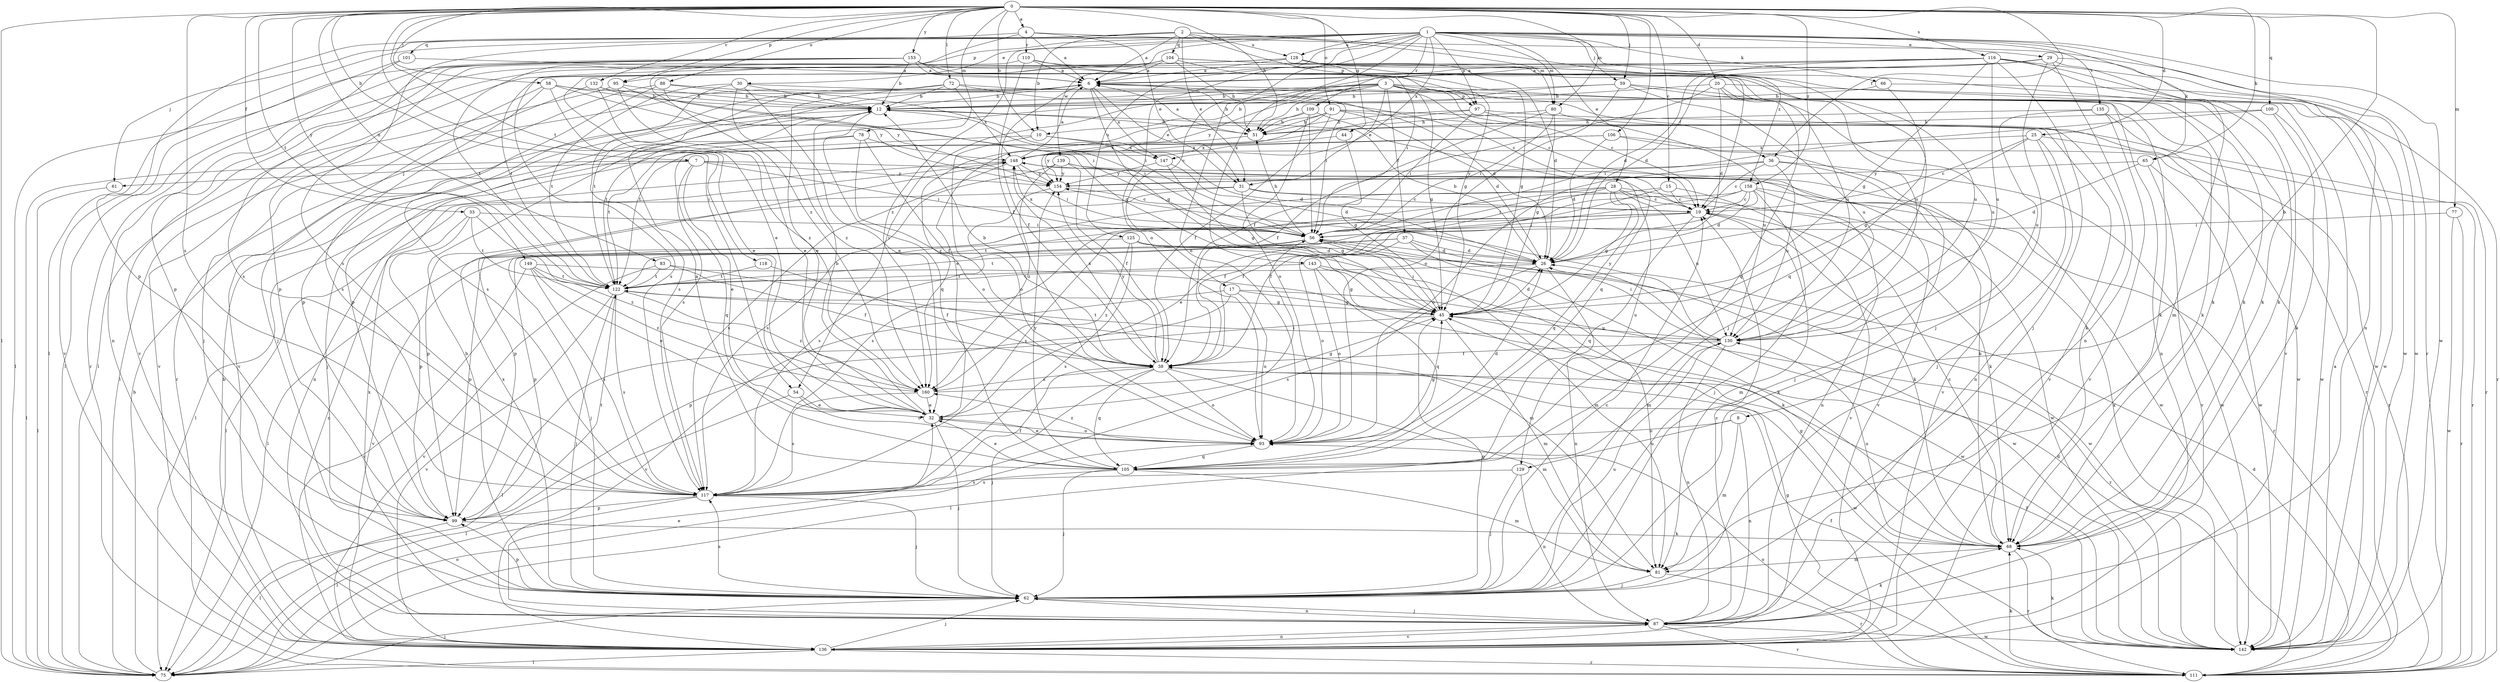 strict digraph  {
0;
1;
2;
3;
4;
6;
7;
8;
10;
12;
15;
17;
19;
20;
25;
26;
28;
29;
30;
31;
32;
33;
36;
37;
38;
44;
45;
51;
54;
56;
58;
59;
61;
62;
65;
66;
68;
72;
75;
77;
78;
80;
81;
83;
87;
88;
91;
93;
95;
97;
99;
100;
101;
104;
105;
106;
109;
110;
111;
116;
117;
118;
122;
125;
128;
129;
130;
132;
135;
136;
139;
142;
143;
147;
148;
149;
153;
154;
158;
160;
0 -> 4  [label=a];
0 -> 7  [label=b];
0 -> 8  [label=b];
0 -> 10  [label=b];
0 -> 15  [label=c];
0 -> 20  [label=d];
0 -> 25  [label=d];
0 -> 33  [label=f];
0 -> 36  [label=f];
0 -> 44  [label=g];
0 -> 51  [label=h];
0 -> 54  [label=i];
0 -> 58  [label=j];
0 -> 59  [label=j];
0 -> 65  [label=k];
0 -> 72  [label=l];
0 -> 75  [label=l];
0 -> 77  [label=m];
0 -> 78  [label=m];
0 -> 80  [label=m];
0 -> 83  [label=n];
0 -> 88  [label=o];
0 -> 91  [label=o];
0 -> 95  [label=p];
0 -> 100  [label=q];
0 -> 106  [label=r];
0 -> 116  [label=s];
0 -> 117  [label=s];
0 -> 118  [label=t];
0 -> 122  [label=t];
0 -> 132  [label=v];
0 -> 149  [label=y];
0 -> 153  [label=y];
0 -> 158  [label=z];
1 -> 17  [label=c];
1 -> 28  [label=e];
1 -> 29  [label=e];
1 -> 30  [label=e];
1 -> 59  [label=j];
1 -> 61  [label=j];
1 -> 65  [label=k];
1 -> 66  [label=k];
1 -> 75  [label=l];
1 -> 80  [label=m];
1 -> 87  [label=n];
1 -> 93  [label=o];
1 -> 95  [label=p];
1 -> 97  [label=p];
1 -> 109  [label=r];
1 -> 125  [label=u];
1 -> 128  [label=u];
1 -> 135  [label=v];
1 -> 139  [label=w];
1 -> 142  [label=w];
1 -> 143  [label=x];
1 -> 147  [label=x];
1 -> 158  [label=z];
1 -> 160  [label=z];
2 -> 6  [label=a];
2 -> 10  [label=b];
2 -> 19  [label=c];
2 -> 31  [label=e];
2 -> 80  [label=m];
2 -> 97  [label=p];
2 -> 101  [label=q];
2 -> 104  [label=q];
2 -> 117  [label=s];
2 -> 128  [label=u];
3 -> 10  [label=b];
3 -> 12  [label=b];
3 -> 19  [label=c];
3 -> 31  [label=e];
3 -> 36  [label=f];
3 -> 37  [label=f];
3 -> 45  [label=g];
3 -> 51  [label=h];
3 -> 54  [label=i];
3 -> 68  [label=k];
3 -> 97  [label=p];
3 -> 136  [label=v];
3 -> 154  [label=y];
4 -> 6  [label=a];
4 -> 31  [label=e];
4 -> 99  [label=p];
4 -> 110  [label=r];
4 -> 111  [label=r];
4 -> 160  [label=z];
6 -> 12  [label=b];
6 -> 26  [label=d];
6 -> 31  [label=e];
6 -> 38  [label=f];
6 -> 45  [label=g];
6 -> 51  [label=h];
6 -> 117  [label=s];
6 -> 122  [label=t];
6 -> 147  [label=x];
7 -> 32  [label=e];
7 -> 56  [label=i];
7 -> 61  [label=j];
7 -> 75  [label=l];
7 -> 105  [label=q];
7 -> 129  [label=u];
7 -> 154  [label=y];
8 -> 81  [label=m];
8 -> 87  [label=n];
8 -> 93  [label=o];
8 -> 129  [label=u];
10 -> 26  [label=d];
10 -> 87  [label=n];
10 -> 93  [label=o];
10 -> 147  [label=x];
12 -> 51  [label=h];
12 -> 56  [label=i];
12 -> 105  [label=q];
12 -> 122  [label=t];
15 -> 19  [label=c];
15 -> 38  [label=f];
15 -> 56  [label=i];
15 -> 136  [label=v];
17 -> 45  [label=g];
17 -> 93  [label=o];
17 -> 99  [label=p];
17 -> 111  [label=r];
17 -> 136  [label=v];
19 -> 56  [label=i];
19 -> 68  [label=k];
19 -> 75  [label=l];
19 -> 81  [label=m];
19 -> 105  [label=q];
19 -> 122  [label=t];
20 -> 12  [label=b];
20 -> 26  [label=d];
20 -> 38  [label=f];
20 -> 105  [label=q];
20 -> 130  [label=u];
20 -> 142  [label=w];
25 -> 19  [label=c];
25 -> 45  [label=g];
25 -> 62  [label=j];
25 -> 87  [label=n];
25 -> 111  [label=r];
25 -> 148  [label=x];
26 -> 12  [label=b];
26 -> 87  [label=n];
26 -> 117  [label=s];
26 -> 122  [label=t];
28 -> 19  [label=c];
28 -> 38  [label=f];
28 -> 45  [label=g];
28 -> 68  [label=k];
28 -> 99  [label=p];
28 -> 105  [label=q];
28 -> 117  [label=s];
28 -> 130  [label=u];
29 -> 6  [label=a];
29 -> 26  [label=d];
29 -> 62  [label=j];
29 -> 81  [label=m];
29 -> 87  [label=n];
29 -> 93  [label=o];
29 -> 142  [label=w];
30 -> 12  [label=b];
30 -> 19  [label=c];
30 -> 32  [label=e];
30 -> 117  [label=s];
30 -> 122  [label=t];
30 -> 160  [label=z];
31 -> 19  [label=c];
31 -> 45  [label=g];
31 -> 75  [label=l];
31 -> 99  [label=p];
31 -> 142  [label=w];
32 -> 12  [label=b];
32 -> 56  [label=i];
32 -> 62  [label=j];
32 -> 93  [label=o];
33 -> 56  [label=i];
33 -> 87  [label=n];
33 -> 99  [label=p];
33 -> 122  [label=t];
33 -> 160  [label=z];
36 -> 19  [label=c];
36 -> 62  [label=j];
36 -> 93  [label=o];
36 -> 130  [label=u];
36 -> 142  [label=w];
36 -> 154  [label=y];
37 -> 26  [label=d];
37 -> 68  [label=k];
37 -> 93  [label=o];
37 -> 99  [label=p];
37 -> 136  [label=v];
37 -> 142  [label=w];
38 -> 12  [label=b];
38 -> 62  [label=j];
38 -> 81  [label=m];
38 -> 93  [label=o];
38 -> 105  [label=q];
38 -> 142  [label=w];
38 -> 148  [label=x];
38 -> 154  [label=y];
38 -> 160  [label=z];
44 -> 45  [label=g];
44 -> 148  [label=x];
45 -> 26  [label=d];
45 -> 56  [label=i];
45 -> 75  [label=l];
45 -> 81  [label=m];
45 -> 130  [label=u];
51 -> 6  [label=a];
51 -> 148  [label=x];
54 -> 32  [label=e];
54 -> 75  [label=l];
54 -> 93  [label=o];
56 -> 26  [label=d];
56 -> 51  [label=h];
56 -> 62  [label=j];
56 -> 81  [label=m];
56 -> 122  [label=t];
56 -> 148  [label=x];
58 -> 12  [label=b];
58 -> 19  [label=c];
58 -> 32  [label=e];
58 -> 62  [label=j];
58 -> 117  [label=s];
58 -> 154  [label=y];
59 -> 12  [label=b];
59 -> 87  [label=n];
59 -> 93  [label=o];
59 -> 99  [label=p];
59 -> 130  [label=u];
59 -> 142  [label=w];
61 -> 75  [label=l];
62 -> 12  [label=b];
62 -> 19  [label=c];
62 -> 45  [label=g];
62 -> 87  [label=n];
62 -> 99  [label=p];
62 -> 117  [label=s];
62 -> 130  [label=u];
62 -> 148  [label=x];
65 -> 26  [label=d];
65 -> 136  [label=v];
65 -> 142  [label=w];
65 -> 154  [label=y];
66 -> 12  [label=b];
66 -> 105  [label=q];
66 -> 111  [label=r];
68 -> 19  [label=c];
68 -> 45  [label=g];
68 -> 81  [label=m];
68 -> 111  [label=r];
68 -> 130  [label=u];
72 -> 12  [label=b];
72 -> 32  [label=e];
72 -> 56  [label=i];
72 -> 68  [label=k];
72 -> 75  [label=l];
72 -> 148  [label=x];
75 -> 12  [label=b];
75 -> 62  [label=j];
75 -> 93  [label=o];
77 -> 56  [label=i];
77 -> 111  [label=r];
77 -> 142  [label=w];
78 -> 38  [label=f];
78 -> 62  [label=j];
78 -> 93  [label=o];
78 -> 122  [label=t];
78 -> 148  [label=x];
80 -> 38  [label=f];
80 -> 45  [label=g];
80 -> 51  [label=h];
80 -> 56  [label=i];
80 -> 130  [label=u];
81 -> 62  [label=j];
81 -> 111  [label=r];
83 -> 38  [label=f];
83 -> 81  [label=m];
83 -> 122  [label=t];
83 -> 136  [label=v];
87 -> 19  [label=c];
87 -> 32  [label=e];
87 -> 62  [label=j];
87 -> 68  [label=k];
87 -> 111  [label=r];
87 -> 136  [label=v];
87 -> 142  [label=w];
87 -> 148  [label=x];
88 -> 12  [label=b];
88 -> 45  [label=g];
88 -> 56  [label=i];
88 -> 99  [label=p];
88 -> 111  [label=r];
91 -> 26  [label=d];
91 -> 32  [label=e];
91 -> 38  [label=f];
91 -> 51  [label=h];
91 -> 111  [label=r];
91 -> 117  [label=s];
91 -> 136  [label=v];
93 -> 26  [label=d];
93 -> 32  [label=e];
93 -> 45  [label=g];
93 -> 105  [label=q];
93 -> 160  [label=z];
95 -> 12  [label=b];
95 -> 32  [label=e];
95 -> 136  [label=v];
95 -> 154  [label=y];
97 -> 51  [label=h];
97 -> 56  [label=i];
97 -> 68  [label=k];
97 -> 122  [label=t];
97 -> 142  [label=w];
99 -> 68  [label=k];
99 -> 75  [label=l];
99 -> 122  [label=t];
100 -> 51  [label=h];
100 -> 56  [label=i];
100 -> 68  [label=k];
100 -> 142  [label=w];
101 -> 6  [label=a];
101 -> 87  [label=n];
101 -> 136  [label=v];
104 -> 6  [label=a];
104 -> 32  [label=e];
104 -> 45  [label=g];
104 -> 51  [label=h];
104 -> 68  [label=k];
104 -> 75  [label=l];
104 -> 122  [label=t];
104 -> 130  [label=u];
105 -> 6  [label=a];
105 -> 32  [label=e];
105 -> 62  [label=j];
105 -> 81  [label=m];
105 -> 117  [label=s];
105 -> 154  [label=y];
106 -> 26  [label=d];
106 -> 111  [label=r];
106 -> 136  [label=v];
106 -> 148  [label=x];
106 -> 154  [label=y];
109 -> 51  [label=h];
109 -> 56  [label=i];
109 -> 93  [label=o];
109 -> 105  [label=q];
109 -> 160  [label=z];
110 -> 6  [label=a];
110 -> 38  [label=f];
110 -> 68  [label=k];
110 -> 99  [label=p];
110 -> 130  [label=u];
111 -> 26  [label=d];
111 -> 38  [label=f];
111 -> 45  [label=g];
111 -> 68  [label=k];
111 -> 93  [label=o];
116 -> 6  [label=a];
116 -> 26  [label=d];
116 -> 45  [label=g];
116 -> 62  [label=j];
116 -> 68  [label=k];
116 -> 75  [label=l];
116 -> 122  [label=t];
116 -> 130  [label=u];
116 -> 136  [label=v];
116 -> 142  [label=w];
117 -> 38  [label=f];
117 -> 62  [label=j];
117 -> 75  [label=l];
117 -> 99  [label=p];
118 -> 38  [label=f];
118 -> 122  [label=t];
122 -> 45  [label=g];
122 -> 62  [label=j];
122 -> 117  [label=s];
122 -> 136  [label=v];
122 -> 160  [label=z];
125 -> 26  [label=d];
125 -> 81  [label=m];
125 -> 99  [label=p];
125 -> 117  [label=s];
125 -> 142  [label=w];
125 -> 160  [label=z];
128 -> 6  [label=a];
128 -> 26  [label=d];
128 -> 45  [label=g];
128 -> 62  [label=j];
128 -> 117  [label=s];
128 -> 136  [label=v];
129 -> 62  [label=j];
129 -> 87  [label=n];
129 -> 117  [label=s];
130 -> 38  [label=f];
130 -> 56  [label=i];
130 -> 75  [label=l];
130 -> 87  [label=n];
130 -> 122  [label=t];
130 -> 154  [label=y];
132 -> 12  [label=b];
132 -> 56  [label=i];
132 -> 62  [label=j];
132 -> 160  [label=z];
135 -> 51  [label=h];
135 -> 111  [label=r];
135 -> 130  [label=u];
135 -> 136  [label=v];
136 -> 12  [label=b];
136 -> 62  [label=j];
136 -> 75  [label=l];
136 -> 87  [label=n];
136 -> 111  [label=r];
139 -> 38  [label=f];
139 -> 117  [label=s];
139 -> 136  [label=v];
139 -> 142  [label=w];
139 -> 154  [label=y];
139 -> 160  [label=z];
142 -> 6  [label=a];
142 -> 26  [label=d];
142 -> 38  [label=f];
142 -> 68  [label=k];
142 -> 148  [label=x];
143 -> 45  [label=g];
143 -> 68  [label=k];
143 -> 93  [label=o];
143 -> 105  [label=q];
143 -> 122  [label=t];
147 -> 26  [label=d];
147 -> 45  [label=g];
147 -> 154  [label=y];
148 -> 6  [label=a];
148 -> 56  [label=i];
148 -> 68  [label=k];
148 -> 75  [label=l];
148 -> 117  [label=s];
148 -> 154  [label=y];
149 -> 32  [label=e];
149 -> 117  [label=s];
149 -> 122  [label=t];
149 -> 136  [label=v];
149 -> 142  [label=w];
149 -> 160  [label=z];
153 -> 6  [label=a];
153 -> 12  [label=b];
153 -> 56  [label=i];
153 -> 68  [label=k];
153 -> 75  [label=l];
153 -> 99  [label=p];
153 -> 111  [label=r];
153 -> 117  [label=s];
153 -> 130  [label=u];
154 -> 19  [label=c];
154 -> 117  [label=s];
158 -> 19  [label=c];
158 -> 26  [label=d];
158 -> 32  [label=e];
158 -> 38  [label=f];
158 -> 62  [label=j];
158 -> 87  [label=n];
158 -> 111  [label=r];
158 -> 117  [label=s];
160 -> 32  [label=e];
160 -> 45  [label=g];
160 -> 117  [label=s];
}
